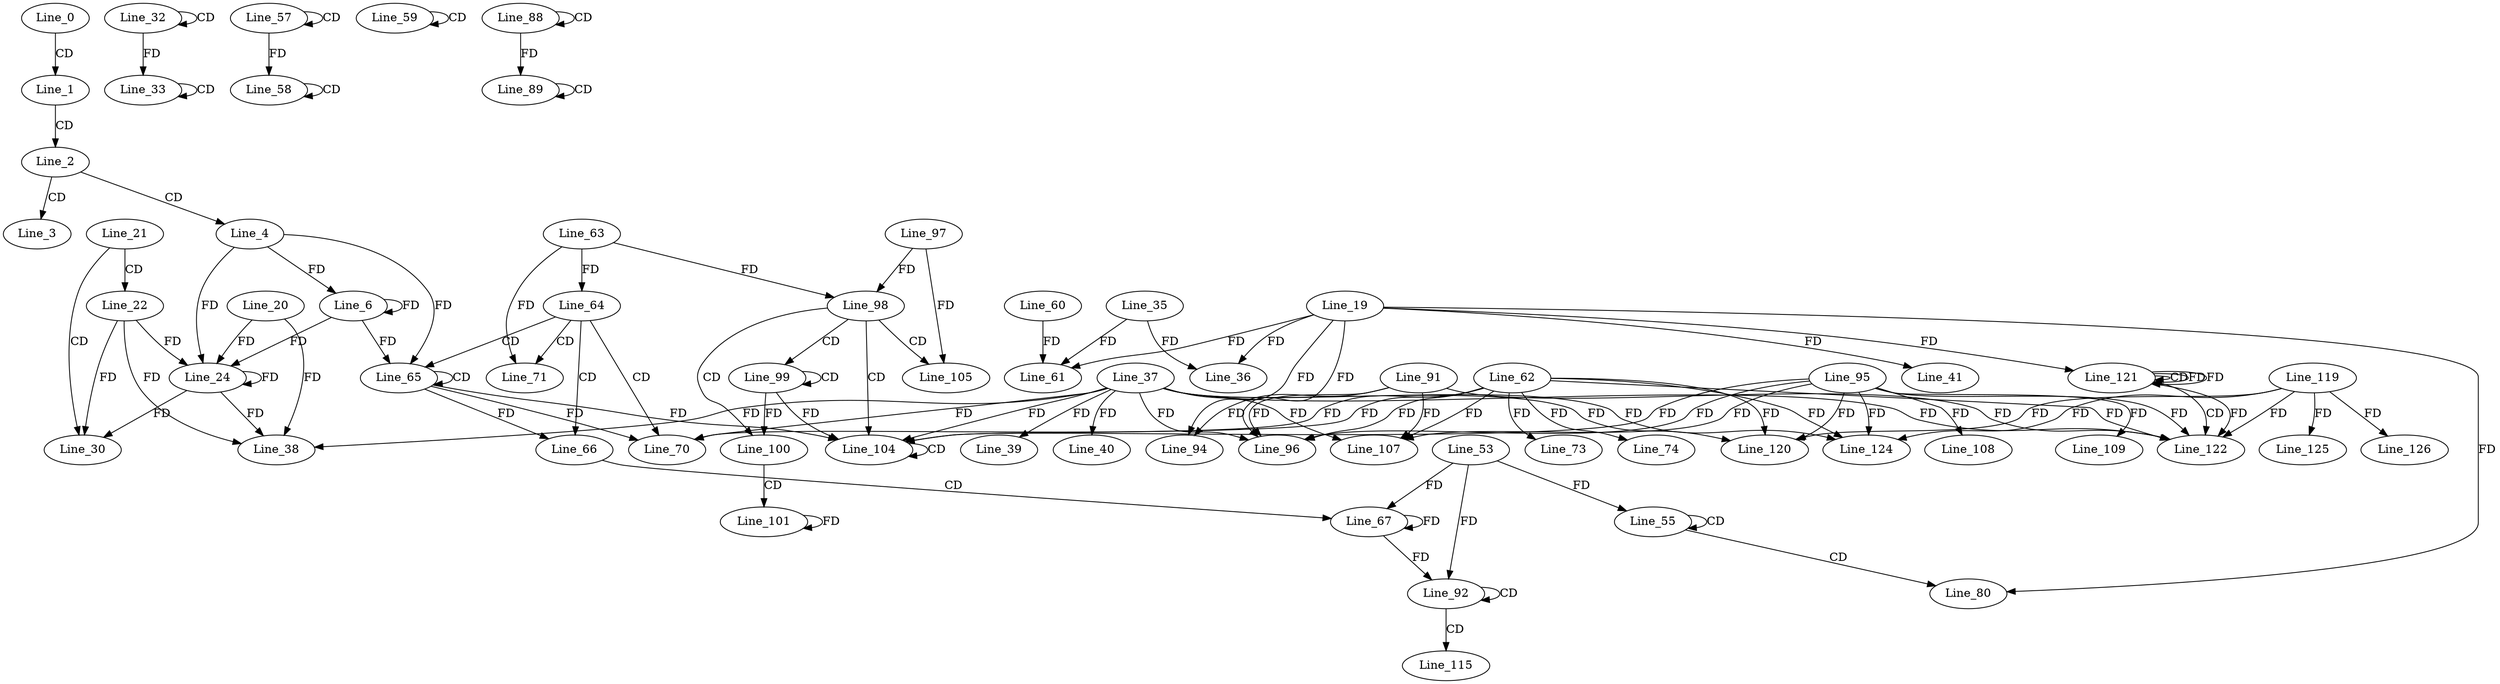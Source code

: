 digraph G {
  Line_0;
  Line_1;
  Line_2;
  Line_3;
  Line_4;
  Line_6;
  Line_21;
  Line_22;
  Line_24;
  Line_24;
  Line_20;
  Line_30;
  Line_32;
  Line_32;
  Line_33;
  Line_33;
  Line_35;
  Line_36;
  Line_19;
  Line_37;
  Line_38;
  Line_39;
  Line_40;
  Line_41;
  Line_55;
  Line_55;
  Line_53;
  Line_57;
  Line_57;
  Line_58;
  Line_58;
  Line_59;
  Line_59;
  Line_60;
  Line_61;
  Line_63;
  Line_64;
  Line_65;
  Line_65;
  Line_66;
  Line_67;
  Line_70;
  Line_62;
  Line_71;
  Line_73;
  Line_74;
  Line_80;
  Line_88;
  Line_88;
  Line_89;
  Line_89;
  Line_92;
  Line_92;
  Line_91;
  Line_94;
  Line_95;
  Line_96;
  Line_96;
  Line_97;
  Line_98;
  Line_99;
  Line_99;
  Line_100;
  Line_101;
  Line_104;
  Line_104;
  Line_104;
  Line_105;
  Line_107;
  Line_107;
  Line_108;
  Line_109;
  Line_115;
  Line_120;
  Line_119;
  Line_121;
  Line_121;
  Line_121;
  Line_122;
  Line_122;
  Line_122;
  Line_124;
  Line_125;
  Line_126;
  Line_0 -> Line_1 [ label="CD" ];
  Line_1 -> Line_2 [ label="CD" ];
  Line_2 -> Line_3 [ label="CD" ];
  Line_2 -> Line_4 [ label="CD" ];
  Line_4 -> Line_6 [ label="FD" ];
  Line_6 -> Line_6 [ label="FD" ];
  Line_21 -> Line_22 [ label="CD" ];
  Line_22 -> Line_24 [ label="FD" ];
  Line_24 -> Line_24 [ label="FD" ];
  Line_4 -> Line_24 [ label="FD" ];
  Line_6 -> Line_24 [ label="FD" ];
  Line_20 -> Line_24 [ label="FD" ];
  Line_21 -> Line_30 [ label="CD" ];
  Line_22 -> Line_30 [ label="FD" ];
  Line_24 -> Line_30 [ label="FD" ];
  Line_32 -> Line_32 [ label="CD" ];
  Line_33 -> Line_33 [ label="CD" ];
  Line_32 -> Line_33 [ label="FD" ];
  Line_35 -> Line_36 [ label="FD" ];
  Line_19 -> Line_36 [ label="FD" ];
  Line_37 -> Line_38 [ label="FD" ];
  Line_20 -> Line_38 [ label="FD" ];
  Line_22 -> Line_38 [ label="FD" ];
  Line_24 -> Line_38 [ label="FD" ];
  Line_37 -> Line_39 [ label="FD" ];
  Line_37 -> Line_40 [ label="FD" ];
  Line_19 -> Line_41 [ label="FD" ];
  Line_55 -> Line_55 [ label="CD" ];
  Line_53 -> Line_55 [ label="FD" ];
  Line_57 -> Line_57 [ label="CD" ];
  Line_58 -> Line_58 [ label="CD" ];
  Line_57 -> Line_58 [ label="FD" ];
  Line_59 -> Line_59 [ label="CD" ];
  Line_60 -> Line_61 [ label="FD" ];
  Line_35 -> Line_61 [ label="FD" ];
  Line_19 -> Line_61 [ label="FD" ];
  Line_63 -> Line_64 [ label="FD" ];
  Line_64 -> Line_65 [ label="CD" ];
  Line_65 -> Line_65 [ label="CD" ];
  Line_4 -> Line_65 [ label="FD" ];
  Line_6 -> Line_65 [ label="FD" ];
  Line_64 -> Line_66 [ label="CD" ];
  Line_65 -> Line_66 [ label="FD" ];
  Line_66 -> Line_67 [ label="CD" ];
  Line_67 -> Line_67 [ label="FD" ];
  Line_53 -> Line_67 [ label="FD" ];
  Line_64 -> Line_70 [ label="CD" ];
  Line_62 -> Line_70 [ label="FD" ];
  Line_37 -> Line_70 [ label="FD" ];
  Line_65 -> Line_70 [ label="FD" ];
  Line_64 -> Line_71 [ label="CD" ];
  Line_63 -> Line_71 [ label="FD" ];
  Line_62 -> Line_73 [ label="FD" ];
  Line_62 -> Line_74 [ label="FD" ];
  Line_55 -> Line_80 [ label="CD" ];
  Line_19 -> Line_80 [ label="FD" ];
  Line_88 -> Line_88 [ label="CD" ];
  Line_89 -> Line_89 [ label="CD" ];
  Line_88 -> Line_89 [ label="FD" ];
  Line_92 -> Line_92 [ label="CD" ];
  Line_67 -> Line_92 [ label="FD" ];
  Line_53 -> Line_92 [ label="FD" ];
  Line_91 -> Line_94 [ label="FD" ];
  Line_19 -> Line_94 [ label="FD" ];
  Line_95 -> Line_96 [ label="FD" ];
  Line_62 -> Line_96 [ label="FD" ];
  Line_37 -> Line_96 [ label="FD" ];
  Line_91 -> Line_96 [ label="FD" ];
  Line_19 -> Line_96 [ label="FD" ];
  Line_97 -> Line_98 [ label="FD" ];
  Line_63 -> Line_98 [ label="FD" ];
  Line_98 -> Line_99 [ label="CD" ];
  Line_99 -> Line_99 [ label="CD" ];
  Line_98 -> Line_100 [ label="CD" ];
  Line_99 -> Line_100 [ label="FD" ];
  Line_100 -> Line_101 [ label="CD" ];
  Line_101 -> Line_101 [ label="FD" ];
  Line_98 -> Line_104 [ label="CD" ];
  Line_99 -> Line_104 [ label="FD" ];
  Line_65 -> Line_104 [ label="FD" ];
  Line_104 -> Line_104 [ label="CD" ];
  Line_95 -> Line_104 [ label="FD" ];
  Line_62 -> Line_104 [ label="FD" ];
  Line_37 -> Line_104 [ label="FD" ];
  Line_98 -> Line_105 [ label="CD" ];
  Line_97 -> Line_105 [ label="FD" ];
  Line_95 -> Line_107 [ label="FD" ];
  Line_62 -> Line_107 [ label="FD" ];
  Line_37 -> Line_107 [ label="FD" ];
  Line_91 -> Line_107 [ label="FD" ];
  Line_95 -> Line_108 [ label="FD" ];
  Line_95 -> Line_109 [ label="FD" ];
  Line_92 -> Line_115 [ label="CD" ];
  Line_95 -> Line_120 [ label="FD" ];
  Line_62 -> Line_120 [ label="FD" ];
  Line_37 -> Line_120 [ label="FD" ];
  Line_119 -> Line_120 [ label="FD" ];
  Line_19 -> Line_121 [ label="FD" ];
  Line_121 -> Line_121 [ label="CD" ];
  Line_121 -> Line_121 [ label="FD" ];
  Line_121 -> Line_122 [ label="CD" ];
  Line_95 -> Line_122 [ label="FD" ];
  Line_62 -> Line_122 [ label="FD" ];
  Line_37 -> Line_122 [ label="FD" ];
  Line_119 -> Line_122 [ label="FD" ];
  Line_91 -> Line_122 [ label="FD" ];
  Line_121 -> Line_122 [ label="FD" ];
  Line_95 -> Line_124 [ label="FD" ];
  Line_62 -> Line_124 [ label="FD" ];
  Line_37 -> Line_124 [ label="FD" ];
  Line_119 -> Line_124 [ label="FD" ];
  Line_119 -> Line_125 [ label="FD" ];
  Line_119 -> Line_126 [ label="FD" ];
  Line_121 -> Line_121 [ label="FD" ];
}
